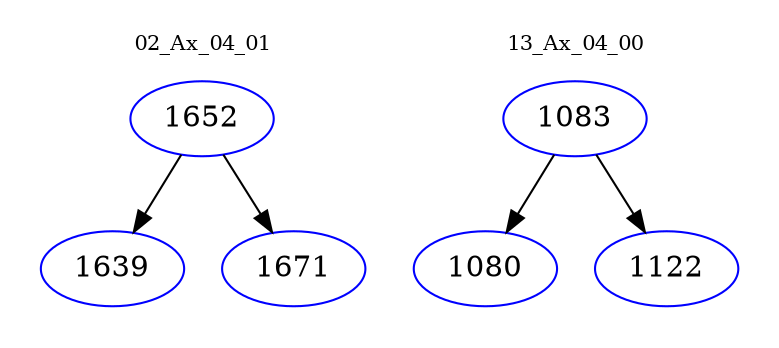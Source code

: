 digraph{
subgraph cluster_0 {
color = white
label = "02_Ax_04_01";
fontsize=10;
T0_1652 [label="1652", color="blue"]
T0_1652 -> T0_1639 [color="black"]
T0_1639 [label="1639", color="blue"]
T0_1652 -> T0_1671 [color="black"]
T0_1671 [label="1671", color="blue"]
}
subgraph cluster_1 {
color = white
label = "13_Ax_04_00";
fontsize=10;
T1_1083 [label="1083", color="blue"]
T1_1083 -> T1_1080 [color="black"]
T1_1080 [label="1080", color="blue"]
T1_1083 -> T1_1122 [color="black"]
T1_1122 [label="1122", color="blue"]
}
}
